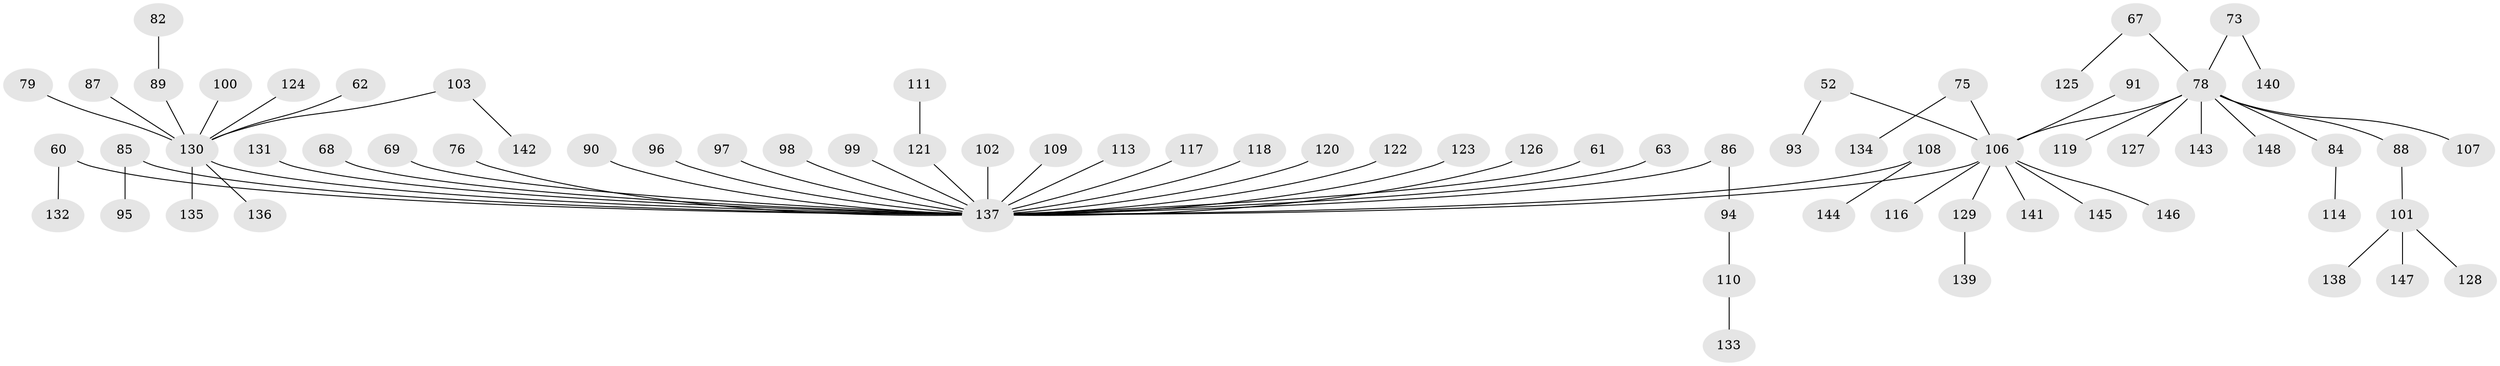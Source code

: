 // original degree distribution, {5: 0.0472972972972973, 6: 0.02702702702702703, 7: 0.006756756756756757, 3: 0.11486486486486487, 4: 0.0472972972972973, 1: 0.5067567567567568, 2: 0.25}
// Generated by graph-tools (version 1.1) at 2025/53/03/09/25 04:53:38]
// undirected, 74 vertices, 73 edges
graph export_dot {
graph [start="1"]
  node [color=gray90,style=filled];
  52;
  60;
  61;
  62;
  63;
  67;
  68;
  69;
  73;
  75 [super="+74"];
  76;
  78 [super="+65+37+55+44+64"];
  79;
  82;
  84 [super="+48"];
  85;
  86;
  87;
  88 [super="+19"];
  89 [super="+66"];
  90;
  91;
  93;
  94;
  95;
  96;
  97 [super="+46"];
  98;
  99;
  100;
  101 [super="+40+53+71"];
  102;
  103;
  106 [super="+70+81+83"];
  107;
  108;
  109;
  110;
  111;
  113;
  114;
  116;
  117;
  118;
  119;
  120;
  121 [super="+104"];
  122;
  123;
  124;
  125;
  126;
  127;
  128;
  129 [super="+80"];
  130 [super="+9+20+18+10+50+28+72+27+30+45+54"];
  131;
  132;
  133;
  134;
  135;
  136;
  137 [super="+1+2+6+22+43+25+33+36+39+38+41+42+51+47+112+56+115+105"];
  138;
  139;
  140;
  141;
  142;
  143;
  144;
  145;
  146;
  147;
  148;
  52 -- 93;
  52 -- 106;
  60 -- 132;
  60 -- 137;
  61 -- 137;
  62 -- 130;
  63 -- 137;
  67 -- 125;
  67 -- 78;
  68 -- 137;
  69 -- 137;
  73 -- 140;
  73 -- 78;
  75 -- 134;
  75 -- 106;
  76 -- 137;
  78 -- 143;
  78 -- 119;
  78 -- 148;
  78 -- 88;
  78 -- 127;
  78 -- 107;
  78 -- 106;
  78 -- 84;
  79 -- 130;
  82 -- 89;
  84 -- 114;
  85 -- 95;
  85 -- 137;
  86 -- 94;
  86 -- 137;
  87 -- 130;
  88 -- 101;
  89 -- 130;
  90 -- 137;
  91 -- 106;
  94 -- 110;
  96 -- 137;
  97 -- 137;
  98 -- 137;
  99 -- 137;
  100 -- 130;
  101 -- 128;
  101 -- 147;
  101 -- 138;
  102 -- 137;
  103 -- 142;
  103 -- 130;
  106 -- 145;
  106 -- 146;
  106 -- 129;
  106 -- 137;
  106 -- 141;
  106 -- 116;
  108 -- 144;
  108 -- 137;
  109 -- 137;
  110 -- 133;
  111 -- 121;
  113 -- 137;
  117 -- 137;
  118 -- 137;
  120 -- 137;
  121 -- 137;
  122 -- 137;
  123 -- 137;
  124 -- 130;
  126 -- 137;
  129 -- 139;
  130 -- 136;
  130 -- 137;
  130 -- 135;
  131 -- 137;
}
